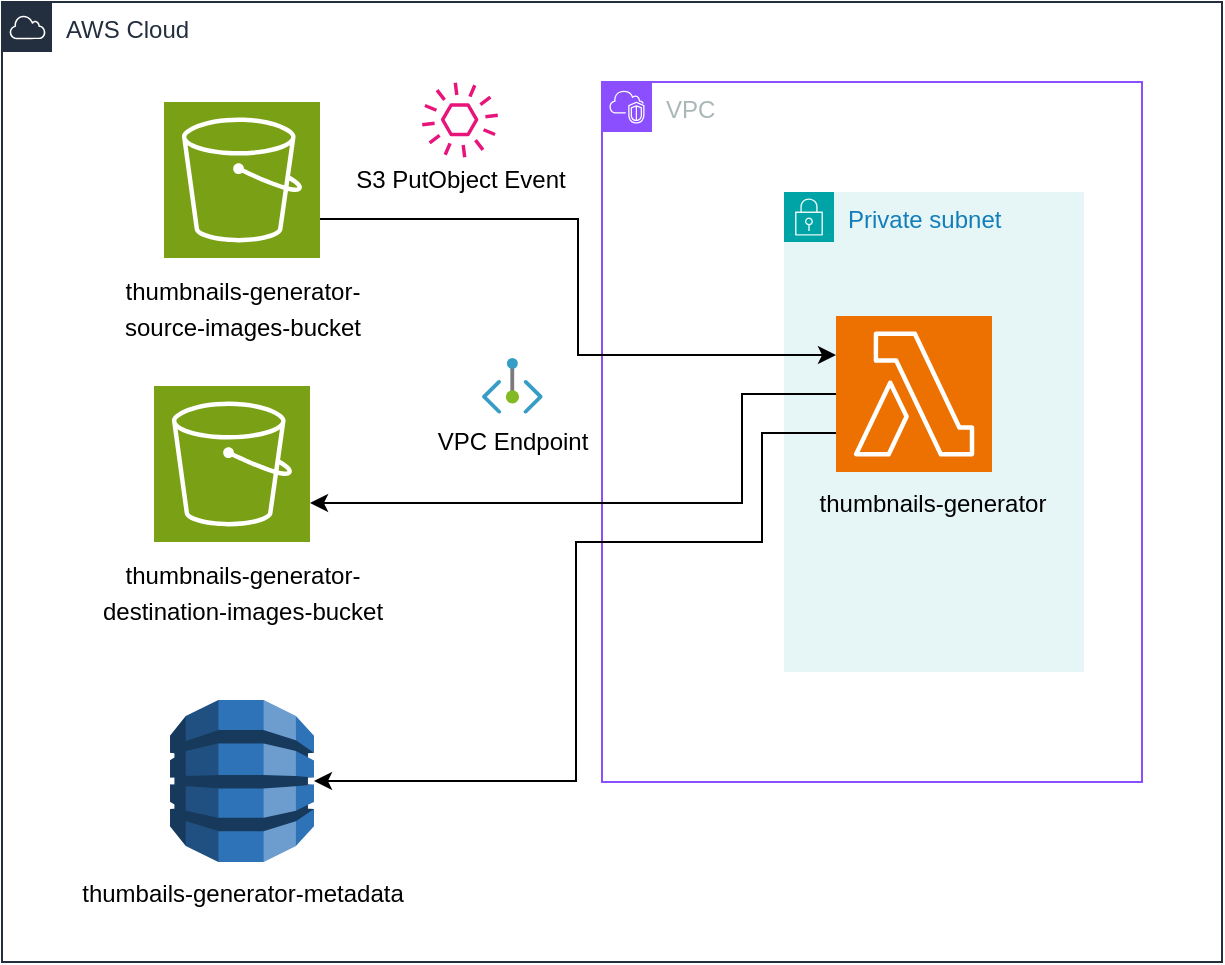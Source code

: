 <mxfile version="24.7.17">
  <diagram name="Página-1" id="qA21MExTAAeZUoYZgemN">
    <mxGraphModel dx="687" dy="352" grid="1" gridSize="10" guides="1" tooltips="1" connect="1" arrows="1" fold="1" page="1" pageScale="1" pageWidth="827" pageHeight="1169" math="0" shadow="0">
      <root>
        <mxCell id="0" />
        <mxCell id="1" parent="0" />
        <mxCell id="XjvcZc0dYf2Z32y3Rc5G-5" value="AWS Cloud" style="points=[[0,0],[0.25,0],[0.5,0],[0.75,0],[1,0],[1,0.25],[1,0.5],[1,0.75],[1,1],[0.75,1],[0.5,1],[0.25,1],[0,1],[0,0.75],[0,0.5],[0,0.25]];outlineConnect=0;gradientColor=none;html=1;whiteSpace=wrap;fontSize=12;fontStyle=0;container=1;pointerEvents=0;collapsible=0;recursiveResize=0;shape=mxgraph.aws4.group;grIcon=mxgraph.aws4.group_aws_cloud;strokeColor=#232F3E;fillColor=none;verticalAlign=top;align=left;spacingLeft=30;fontColor=#232F3E;dashed=0;" vertex="1" parent="1">
          <mxGeometry x="190" y="10" width="610" height="480" as="geometry" />
        </mxCell>
        <mxCell id="XjvcZc0dYf2Z32y3Rc5G-20" value="VPC" style="points=[[0,0],[0.25,0],[0.5,0],[0.75,0],[1,0],[1,0.25],[1,0.5],[1,0.75],[1,1],[0.75,1],[0.5,1],[0.25,1],[0,1],[0,0.75],[0,0.5],[0,0.25]];outlineConnect=0;gradientColor=none;html=1;whiteSpace=wrap;fontSize=12;fontStyle=0;container=1;pointerEvents=0;collapsible=0;recursiveResize=0;shape=mxgraph.aws4.group;grIcon=mxgraph.aws4.group_vpc2;strokeColor=#8C4FFF;fillColor=none;verticalAlign=top;align=left;spacingLeft=30;fontColor=#AAB7B8;dashed=0;" vertex="1" parent="XjvcZc0dYf2Z32y3Rc5G-5">
          <mxGeometry x="300" y="40" width="270" height="350" as="geometry" />
        </mxCell>
        <mxCell id="XjvcZc0dYf2Z32y3Rc5G-18" value="Private subnet" style="points=[[0,0],[0.25,0],[0.5,0],[0.75,0],[1,0],[1,0.25],[1,0.5],[1,0.75],[1,1],[0.75,1],[0.5,1],[0.25,1],[0,1],[0,0.75],[0,0.5],[0,0.25]];outlineConnect=0;gradientColor=none;html=1;whiteSpace=wrap;fontSize=12;fontStyle=0;container=1;pointerEvents=0;collapsible=0;recursiveResize=0;shape=mxgraph.aws4.group;grIcon=mxgraph.aws4.group_security_group;grStroke=0;strokeColor=#00A4A6;fillColor=#E6F6F7;verticalAlign=top;align=left;spacingLeft=30;fontColor=#147EBA;dashed=0;" vertex="1" parent="XjvcZc0dYf2Z32y3Rc5G-20">
          <mxGeometry x="91" y="55" width="150" height="240" as="geometry" />
        </mxCell>
        <mxCell id="XjvcZc0dYf2Z32y3Rc5G-3" value="" style="sketch=0;points=[[0,0,0],[0.25,0,0],[0.5,0,0],[0.75,0,0],[1,0,0],[0,1,0],[0.25,1,0],[0.5,1,0],[0.75,1,0],[1,1,0],[0,0.25,0],[0,0.5,0],[0,0.75,0],[1,0.25,0],[1,0.5,0],[1,0.75,0]];outlineConnect=0;fontColor=#232F3E;fillColor=#ED7100;strokeColor=#ffffff;dashed=0;verticalLabelPosition=bottom;verticalAlign=top;align=center;html=1;fontSize=12;fontStyle=0;aspect=fixed;shape=mxgraph.aws4.resourceIcon;resIcon=mxgraph.aws4.lambda;" vertex="1" parent="XjvcZc0dYf2Z32y3Rc5G-20">
          <mxGeometry x="117" y="117" width="78" height="78" as="geometry" />
        </mxCell>
        <mxCell id="XjvcZc0dYf2Z32y3Rc5G-7" value="&lt;div style=&quot;line-height: 18px; white-space-collapse: preserve;&quot;&gt;&lt;font face=&quot;Helvetica&quot;&gt;thumbnails-generator&lt;/font&gt;&lt;/div&gt;" style="text;html=1;align=center;verticalAlign=middle;resizable=0;points=[];autosize=1;strokeColor=none;fillColor=none;" vertex="1" parent="XjvcZc0dYf2Z32y3Rc5G-20">
          <mxGeometry x="95" y="195" width="140" height="30" as="geometry" />
        </mxCell>
        <mxCell id="XjvcZc0dYf2Z32y3Rc5G-4" value="" style="outlineConnect=0;dashed=0;verticalLabelPosition=bottom;verticalAlign=top;align=center;html=1;shape=mxgraph.aws3.dynamo_db;fillColor=#2E73B8;gradientColor=none;" vertex="1" parent="XjvcZc0dYf2Z32y3Rc5G-5">
          <mxGeometry x="84" y="349" width="72" height="81" as="geometry" />
        </mxCell>
        <mxCell id="XjvcZc0dYf2Z32y3Rc5G-9" value="&lt;div style=&quot;line-height: 18px; white-space-collapse: preserve;&quot;&gt;&lt;p style=&quot;line-height: 18px;&quot;&gt;&lt;font face=&quot;Helvetica&quot;&gt;thumbails-generator-metadata&lt;/font&gt;&lt;/p&gt;&lt;/div&gt;" style="text;html=1;align=center;verticalAlign=middle;resizable=0;points=[];autosize=1;strokeColor=none;fillColor=none;" vertex="1" parent="XjvcZc0dYf2Z32y3Rc5G-5">
          <mxGeometry x="30" y="415" width="180" height="60" as="geometry" />
        </mxCell>
        <mxCell id="XjvcZc0dYf2Z32y3Rc5G-1" value="" style="sketch=0;points=[[0,0,0],[0.25,0,0],[0.5,0,0],[0.75,0,0],[1,0,0],[0,1,0],[0.25,1,0],[0.5,1,0],[0.75,1,0],[1,1,0],[0,0.25,0],[0,0.5,0],[0,0.75,0],[1,0.25,0],[1,0.5,0],[1,0.75,0]];outlineConnect=0;fontColor=#232F3E;fillColor=#7AA116;strokeColor=#ffffff;dashed=0;verticalLabelPosition=bottom;verticalAlign=top;align=center;html=1;fontSize=12;fontStyle=0;aspect=fixed;shape=mxgraph.aws4.resourceIcon;resIcon=mxgraph.aws4.s3;" vertex="1" parent="XjvcZc0dYf2Z32y3Rc5G-5">
          <mxGeometry x="81" y="50" width="78" height="78" as="geometry" />
        </mxCell>
        <mxCell id="XjvcZc0dYf2Z32y3Rc5G-6" value="&lt;p style=&quot;line-height: 18px; white-space-collapse: preserve;&quot;&gt;&lt;font face=&quot;Helvetica&quot;&gt;thumbnails-generator-&lt;br&gt;source-images-bucket&lt;/font&gt;&lt;/p&gt;" style="text;html=1;align=center;verticalAlign=middle;resizable=0;points=[];autosize=1;strokeColor=none;fillColor=none;" vertex="1" parent="XjvcZc0dYf2Z32y3Rc5G-5">
          <mxGeometry x="50" y="118" width="140" height="70" as="geometry" />
        </mxCell>
        <mxCell id="XjvcZc0dYf2Z32y3Rc5G-2" value="" style="sketch=0;points=[[0,0,0],[0.25,0,0],[0.5,0,0],[0.75,0,0],[1,0,0],[0,1,0],[0.25,1,0],[0.5,1,0],[0.75,1,0],[1,1,0],[0,0.25,0],[0,0.5,0],[0,0.75,0],[1,0.25,0],[1,0.5,0],[1,0.75,0]];outlineConnect=0;fontColor=#232F3E;fillColor=#7AA116;strokeColor=#ffffff;dashed=0;verticalLabelPosition=bottom;verticalAlign=top;align=center;html=1;fontSize=12;fontStyle=0;aspect=fixed;shape=mxgraph.aws4.resourceIcon;resIcon=mxgraph.aws4.s3;" vertex="1" parent="XjvcZc0dYf2Z32y3Rc5G-5">
          <mxGeometry x="76" y="192" width="78" height="78" as="geometry" />
        </mxCell>
        <mxCell id="XjvcZc0dYf2Z32y3Rc5G-8" value="&lt;p style=&quot;line-height: 18px; white-space-collapse: preserve;&quot;&gt;&lt;font face=&quot;Helvetica&quot;&gt;thumbnails-generator-&lt;br&gt;destination-images-bucket&lt;/font&gt;&lt;/p&gt;" style="text;html=1;align=center;verticalAlign=middle;resizable=0;points=[];autosize=1;strokeColor=none;fillColor=none;" vertex="1" parent="XjvcZc0dYf2Z32y3Rc5G-5">
          <mxGeometry x="40" y="260" width="160" height="70" as="geometry" />
        </mxCell>
        <mxCell id="XjvcZc0dYf2Z32y3Rc5G-24" value="VPC Endpoint" style="image;aspect=fixed;html=1;points=[];align=center;fontSize=12;image=img/lib/azure2/networking/Private_Endpoint.svg;" vertex="1" parent="XjvcZc0dYf2Z32y3Rc5G-5">
          <mxGeometry x="240" y="178.0" width="30.37" height="27.84" as="geometry" />
        </mxCell>
        <mxCell id="XjvcZc0dYf2Z32y3Rc5G-39" style="edgeStyle=orthogonalEdgeStyle;rounded=0;orthogonalLoop=1;jettySize=auto;html=1;entryX=1;entryY=0.75;entryDx=0;entryDy=0;entryPerimeter=0;" edge="1" parent="XjvcZc0dYf2Z32y3Rc5G-5" target="XjvcZc0dYf2Z32y3Rc5G-2">
          <mxGeometry relative="1" as="geometry">
            <mxPoint x="417" y="196" as="sourcePoint" />
            <Array as="points">
              <mxPoint x="417" y="196" />
              <mxPoint x="370" y="196" />
              <mxPoint x="370" y="251" />
            </Array>
          </mxGeometry>
        </mxCell>
        <mxCell id="XjvcZc0dYf2Z32y3Rc5G-40" style="edgeStyle=orthogonalEdgeStyle;rounded=0;orthogonalLoop=1;jettySize=auto;html=1;exitX=1;exitY=0.75;exitDx=0;exitDy=0;exitPerimeter=0;entryX=0;entryY=0.25;entryDx=0;entryDy=0;entryPerimeter=0;" edge="1" parent="XjvcZc0dYf2Z32y3Rc5G-5" source="XjvcZc0dYf2Z32y3Rc5G-1" target="XjvcZc0dYf2Z32y3Rc5G-3">
          <mxGeometry relative="1" as="geometry" />
        </mxCell>
        <mxCell id="XjvcZc0dYf2Z32y3Rc5G-41" style="edgeStyle=orthogonalEdgeStyle;rounded=0;orthogonalLoop=1;jettySize=auto;html=1;exitX=0;exitY=0.75;exitDx=0;exitDy=0;exitPerimeter=0;entryX=1;entryY=0.5;entryDx=0;entryDy=0;entryPerimeter=0;" edge="1" parent="XjvcZc0dYf2Z32y3Rc5G-5" source="XjvcZc0dYf2Z32y3Rc5G-3" target="XjvcZc0dYf2Z32y3Rc5G-4">
          <mxGeometry relative="1" as="geometry">
            <Array as="points">
              <mxPoint x="380" y="216" />
              <mxPoint x="380" y="270" />
              <mxPoint x="287" y="270" />
              <mxPoint x="287" y="390" />
            </Array>
          </mxGeometry>
        </mxCell>
        <mxCell id="XjvcZc0dYf2Z32y3Rc5G-42" value="" style="sketch=0;outlineConnect=0;fontColor=#232F3E;gradientColor=none;fillColor=#E7157B;strokeColor=none;dashed=0;verticalLabelPosition=bottom;verticalAlign=top;align=center;html=1;fontSize=12;fontStyle=0;aspect=fixed;pointerEvents=1;shape=mxgraph.aws4.event;" vertex="1" parent="XjvcZc0dYf2Z32y3Rc5G-5">
          <mxGeometry x="210" y="40" width="38" height="38" as="geometry" />
        </mxCell>
        <mxCell id="XjvcZc0dYf2Z32y3Rc5G-43" value="S3 PutObject Event" style="text;html=1;align=center;verticalAlign=middle;resizable=0;points=[];autosize=1;strokeColor=none;fillColor=none;" vertex="1" parent="XjvcZc0dYf2Z32y3Rc5G-5">
          <mxGeometry x="164" y="74" width="130" height="30" as="geometry" />
        </mxCell>
      </root>
    </mxGraphModel>
  </diagram>
</mxfile>
